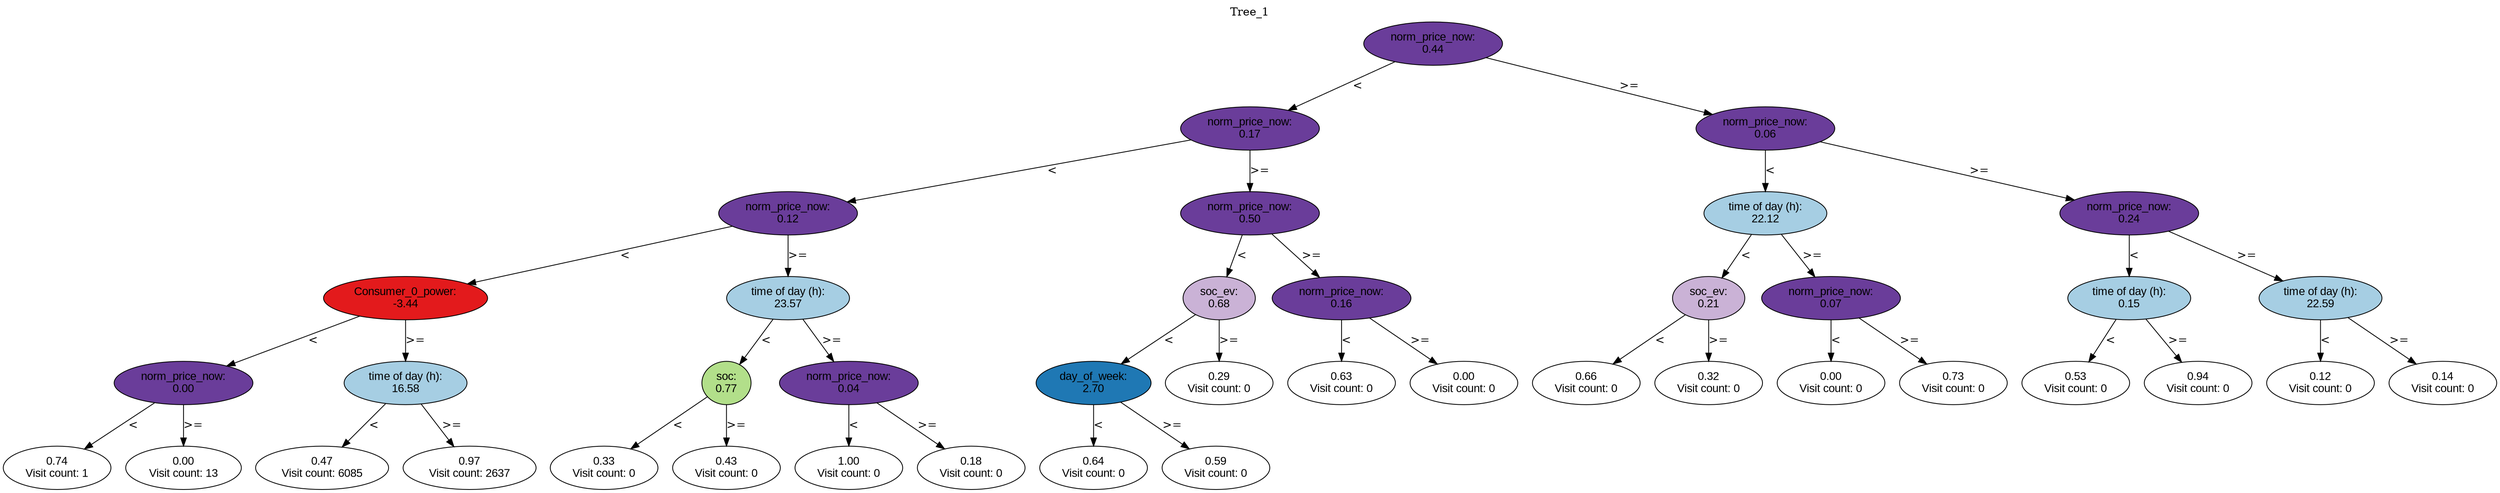 digraph BST {
    node [fontname="Arial" style=filled colorscheme=paired12];
    0 [ label = "norm_price_now:
0.44" fillcolor=10];
    1 [ label = "norm_price_now:
0.17" fillcolor=10];
    2 [ label = "norm_price_now:
0.12" fillcolor=10];
    3 [ label = "Consumer_0_power:
-3.44" fillcolor=6];
    4 [ label = "norm_price_now:
0.00" fillcolor=10];
    5 [ label = "0.74
Visit count: 1" fillcolor=white];
    6 [ label = "0.00
Visit count: 13" fillcolor=white];
    7 [ label = "time of day (h):
16.58" fillcolor=1];
    8 [ label = "0.47
Visit count: 6085" fillcolor=white];
    9 [ label = "0.97
Visit count: 2637" fillcolor=white];
    10 [ label = "time of day (h):
23.57" fillcolor=1];
    11 [ label = "soc:
0.77" fillcolor=3];
    12 [ label = "0.33
Visit count: 0" fillcolor=white];
    13 [ label = "0.43
Visit count: 0" fillcolor=white];
    14 [ label = "norm_price_now:
0.04" fillcolor=10];
    15 [ label = "1.00
Visit count: 0" fillcolor=white];
    16 [ label = "0.18
Visit count: 0" fillcolor=white];
    17 [ label = "norm_price_now:
0.50" fillcolor=10];
    18 [ label = "soc_ev:
0.68" fillcolor=9];
    19 [ label = "day_of_week:
2.70" fillcolor=2];
    20 [ label = "0.64
Visit count: 0" fillcolor=white];
    21 [ label = "0.59
Visit count: 0" fillcolor=white];
    22 [ label = "0.29
Visit count: 0" fillcolor=white];
    23 [ label = "norm_price_now:
0.16" fillcolor=10];
    24 [ label = "0.63
Visit count: 0" fillcolor=white];
    25 [ label = "0.00
Visit count: 0" fillcolor=white];
    26 [ label = "norm_price_now:
0.06" fillcolor=10];
    27 [ label = "time of day (h):
22.12" fillcolor=1];
    28 [ label = "soc_ev:
0.21" fillcolor=9];
    29 [ label = "0.66
Visit count: 0" fillcolor=white];
    30 [ label = "0.32
Visit count: 0" fillcolor=white];
    31 [ label = "norm_price_now:
0.07" fillcolor=10];
    32 [ label = "0.00
Visit count: 0" fillcolor=white];
    33 [ label = "0.73
Visit count: 0" fillcolor=white];
    34 [ label = "norm_price_now:
0.24" fillcolor=10];
    35 [ label = "time of day (h):
0.15" fillcolor=1];
    36 [ label = "0.53
Visit count: 0" fillcolor=white];
    37 [ label = "0.94
Visit count: 0" fillcolor=white];
    38 [ label = "time of day (h):
22.59" fillcolor=1];
    39 [ label = "0.12
Visit count: 0" fillcolor=white];
    40 [ label = "0.14
Visit count: 0" fillcolor=white];

    0  -> 1[ label = "<"];
    0  -> 26[ label = ">="];
    1  -> 2[ label = "<"];
    1  -> 17[ label = ">="];
    2  -> 3[ label = "<"];
    2  -> 10[ label = ">="];
    3  -> 4[ label = "<"];
    3  -> 7[ label = ">="];
    4  -> 5[ label = "<"];
    4  -> 6[ label = ">="];
    7  -> 8[ label = "<"];
    7  -> 9[ label = ">="];
    10  -> 11[ label = "<"];
    10  -> 14[ label = ">="];
    11  -> 12[ label = "<"];
    11  -> 13[ label = ">="];
    14  -> 15[ label = "<"];
    14  -> 16[ label = ">="];
    17  -> 18[ label = "<"];
    17  -> 23[ label = ">="];
    18  -> 19[ label = "<"];
    18  -> 22[ label = ">="];
    19  -> 20[ label = "<"];
    19  -> 21[ label = ">="];
    23  -> 24[ label = "<"];
    23  -> 25[ label = ">="];
    26  -> 27[ label = "<"];
    26  -> 34[ label = ">="];
    27  -> 28[ label = "<"];
    27  -> 31[ label = ">="];
    28  -> 29[ label = "<"];
    28  -> 30[ label = ">="];
    31  -> 32[ label = "<"];
    31  -> 33[ label = ">="];
    34  -> 35[ label = "<"];
    34  -> 38[ label = ">="];
    35  -> 36[ label = "<"];
    35  -> 37[ label = ">="];
    38  -> 39[ label = "<"];
    38  -> 40[ label = ">="];

    labelloc="t";
    label="Tree_1";
}